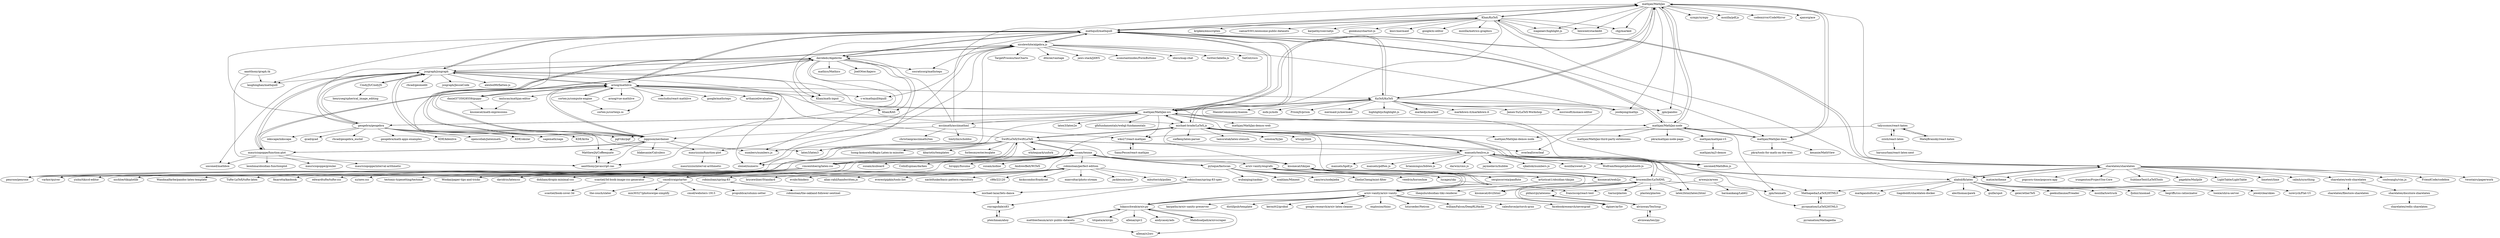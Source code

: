 digraph G {
"mathjax/MathJax" -> "Khan/KaTeX"
"mathjax/MathJax" -> "KaTeX/KaTeX"
"mathjax/MathJax" -> "mathjax/MathJax-src"
"mathjax/MathJax" -> "mathquill/mathquill"
"mathjax/MathJax" -> "josdejong/mathjs" ["e"=1]
"mathjax/MathJax" -> "isagalaev/highlight.js" ["e"=1]
"mathjax/MathJax" -> "benweet/stackedit" ["e"=1]
"mathjax/MathJax" -> "jgm/pandoc" ["e"=1]
"mathjax/MathJax" -> "chjj/marked" ["e"=1]
"mathjax/MathJax" -> "mathjax/MathJax-node"
"mathjax/MathJax" -> "mathjax/MathJax-docs"
"mathjax/MathJax" -> "sympy/sympy" ["e"=1]
"mathjax/MathJax" -> "mozilla/pdf.js" ["e"=1]
"mathjax/MathJax" -> "codemirror/CodeMirror" ["e"=1]
"mathjax/MathJax" -> "ajaxorg/ace" ["e"=1]
"Khan/KaTeX" -> "mathjax/MathJax"
"Khan/KaTeX" -> "sharelatex/sharelatex"
"Khan/KaTeX" -> "chjj/marked" ["e"=1]
"Khan/KaTeX" -> "knsv/mermaid" ["e"=1]
"Khan/KaTeX" -> "mathquill/mathquill"
"Khan/KaTeX" -> "isagalaev/highlight.js" ["e"=1]
"Khan/KaTeX" -> "google/xi-editor" ["e"=1]
"Khan/KaTeX" -> "benweet/stackedit" ["e"=1]
"Khan/KaTeX" -> "mozilla/metrics-graphics" ["e"=1]
"Khan/KaTeX" -> "kripken/emscripten" ["e"=1]
"Khan/KaTeX" -> "matze/mtheme" ["e"=1]
"Khan/KaTeX" -> "unconed/MathBox.js" ["e"=1]
"Khan/KaTeX" -> "caesar0301/awesome-public-datasets" ["e"=1]
"Khan/KaTeX" -> "karpathy/convnetjs" ["e"=1]
"Khan/KaTeX" -> "gionkunz/chartist-js" ["e"=1]
"Khan/math-input" -> "Khan/KAS"
"mathjax/MathJax-docs" -> "mathjax/MathJax-node"
"mathjax/MathJax-docs" -> "mathjax/MathJax"
"mathjax/MathJax-docs" -> "kexanie/MathView" ["e"=1]
"mathjax/MathJax-docs" -> "pkra/tools-for-math-on-the-web"
"mathjax/mathjax-v3" -> "mathjax/mj3-demos"
"mathquill/mathquill" -> "arnog/mathlive"
"mathquill/mathquill" -> "Khan/math-input"
"mathquill/mathquill" -> "mathjax/MathJax"
"mathquill/mathquill" -> "Khan/KaTeX"
"mathquill/mathquill" -> "davidedc/Algebrite"
"mathquill/mathquill" -> "jsxgraph/jsxgraph"
"mathquill/mathquill" -> "daniel3735928559/guppy"
"mathquill/mathquill" -> "c-w/mathquill4quill"
"mathquill/mathquill" -> "KaTeX/KaTeX"
"mathquill/mathquill" -> "mathjax/MathJax-node"
"mathquill/mathquill" -> "laughinghan/mathquill"
"mathquill/mathquill" -> "michael-brade/LaTeX.js"
"mathquill/mathquill" -> "nicolewhite/algebra.js"
"mathquill/mathquill" -> "mathjax/MathJax-docs"
"mathquill/mathquill" -> "mathjax/MathJax-src"
"SwiftLaTeX/SwiftLaTeX" -> "michael-brade/LaTeX.js"
"SwiftLaTeX/SwiftLaTeX" -> "tectonic-typesetting/tectonic" ["e"=1]
"SwiftLaTeX/SwiftLaTeX" -> "susam/texme"
"SwiftLaTeX/SwiftLaTeX" -> "vincentdoerig/latex-css"
"SwiftLaTeX/SwiftLaTeX" -> "kisonecat/tikzjax"
"SwiftLaTeX/SwiftLaTeX" -> "varkor/quiver" ["e"=1]
"SwiftLaTeX/SwiftLaTeX" -> "whitequark/unfork" ["e"=1]
"SwiftLaTeX/SwiftLaTeX" -> "latex3/latex3" ["e"=1]
"SwiftLaTeX/SwiftLaTeX" -> "penrose/penrose" ["e"=1]
"SwiftLaTeX/SwiftLaTeX" -> "overleaf/overleaf" ["e"=1]
"SwiftLaTeX/SwiftLaTeX" -> "manuels/texlive.js"
"SwiftLaTeX/SwiftLaTeX" -> "luong-komorebi/Begin-Latex-in-minutes" ["e"=1]
"SwiftLaTeX/SwiftLaTeX" -> "kbariotis/templates" ["e"=1]
"SwiftLaTeX/SwiftLaTeX" -> "forbesmyester/esqlate" ["e"=1]
"SwiftLaTeX/SwiftLaTeX" -> "arnog/mathlive"
"dginev/ar5iv" -> "brucemiller/LaTeXML"
"sharelatex/sharelatex" -> "Khan/KaTeX"
"sharelatex/sharelatex" -> "sharelatex/web-sharelatex"
"sharelatex/sharelatex" -> "alabid/flylatex"
"sharelatex/sharelatex" -> "matze/mtheme" ["e"=1]
"sharelatex/sharelatex" -> "SublimeText/LaTeXTools" ["e"=1]
"sharelatex/sharelatex" -> "pagekite/Mailpile" ["e"=1]
"sharelatex/sharelatex" -> "mathjax/MathJax"
"sharelatex/sharelatex" -> "LightTable/LightTable" ["e"=1]
"sharelatex/sharelatex" -> "limetext/lime" ["e"=1]
"sharelatex/sharelatex" -> "calmh/syncthing" ["e"=1]
"sharelatex/sharelatex" -> "coolwanglu/vim.js" ["e"=1]
"sharelatex/sharelatex" -> "FriendCode/codebox" ["e"=1]
"sharelatex/sharelatex" -> "twostairs/paperwork" ["e"=1]
"sharelatex/sharelatex" -> "popcorn-time/popcorn-app" ["e"=1]
"sharelatex/sharelatex" -> "irungentoo/ProjectTox-Core" ["e"=1]
"KaTeX/KaTeX" -> "mathjax/MathJax"
"KaTeX/KaTeX" -> "mathjax/MathJax-src"
"KaTeX/KaTeX" -> "mermaid-js/mermaid" ["e"=1]
"KaTeX/KaTeX" -> "highlightjs/highlight.js" ["e"=1]
"KaTeX/KaTeX" -> "markedjs/marked" ["e"=1]
"KaTeX/KaTeX" -> "markdown-it/markdown-it" ["e"=1]
"KaTeX/KaTeX" -> "James-Yu/LaTeX-Workshop" ["e"=1]
"KaTeX/KaTeX" -> "mathquill/mathquill"
"KaTeX/KaTeX" -> "jgm/pandoc" ["e"=1]
"KaTeX/KaTeX" -> "josdejong/mathjs" ["e"=1]
"KaTeX/KaTeX" -> "microsoft/monaco-editor" ["e"=1]
"KaTeX/KaTeX" -> "overleaf/overleaf" ["e"=1]
"KaTeX/KaTeX" -> "ManimCommunity/manim" ["e"=1]
"KaTeX/KaTeX" -> "mdx-js/mdx" ["e"=1]
"KaTeX/KaTeX" -> "PrismJS/prism" ["e"=1]
"maurizzzio/function-plot" -> "maurizzzio/interval-arithmetic"
"geogebra/geogebra" -> "geogebra/math-apps-examples"
"geogebra/geogebra" -> "KDE/kdenlive" ["e"=1]
"geogebra/geogebra" -> "jsxgraph/jsxgraph"
"geogebra/geogebra" -> "opencollab/jlatexmath" ["e"=1]
"geogebra/geogebra" -> "KDE/okular" ["e"=1]
"geogebra/geogebra" -> "davidedc/Algebrite"
"geogebra/geogebra" -> "sagemath/sage" ["e"=1]
"geogebra/geogebra" -> "pgf-tikz/pgf" ["e"=1]
"geogebra/geogebra" -> "KDE/krita" ["e"=1]
"geogebra/geogebra" -> "inkscape/inkscape" ["e"=1]
"geogebra/geogebra" -> "mathquill/mathquill"
"geogebra/geogebra" -> "qcad/qcad" ["e"=1]
"geogebra/geogebra" -> "mathjax/MathJax-src"
"geogebra/geogebra" -> "rhcad/geogebra_euclid"
"geogebra/geogebra" -> "latex3/latex3" ["e"=1]
"arwesjs/arwes" -> "harmankang/Lab62"
"arwesjs/arwes" -> "franciscop/react-text"
"aantthony/graph.tk" -> "aantthony/javascript-cas"
"aantthony/graph.tk" -> "laughinghan/mathquill"
"alabid/flylatex" -> "manuels/texlive.js"
"alabid/flylatex" -> "sharelatex/sharelatex"
"alabid/flylatex" -> "geier/etherTeX"
"alabid/flylatex" -> "geekuillaume/Freader"
"alabid/flylatex" -> "Mathapedia/LaTeX2HTML5"
"alabid/flylatex" -> "mozilla/towtruck" ["e"=1]
"alabid/flylatex" -> "fjolnir/xnomad" ["e"=1]
"alabid/flylatex" -> "begriffs/css-ratiocinator" ["e"=1]
"alabid/flylatex" -> "tooxie/shiva-server" ["e"=1]
"alabid/flylatex" -> "iurevych/Flat-UI" ["e"=1]
"alabid/flylatex" -> "markgandolfo/el.js"
"alabid/flylatex" -> "tiagoboldt/sharelatex-docker"
"alabid/flylatex" -> "alecthomas/pawk" ["e"=1]
"alabid/flylatex" -> "jewel/clearskies" ["e"=1]
"alabid/flylatex" -> "guille/spot" ["e"=1]
"alvinwan/TexSoup" -> "alvinwan/tex2py"
"alvinwan/TexSoup" -> "phfaist/pylatexenc"
"nicolewhite/algebra.js" -> "davidedc/Algebrite"
"nicolewhite/algebra.js" -> "jiggzson/nerdamer"
"nicolewhite/algebra.js" -> "sloisel/numeric" ["e"=1]
"nicolewhite/algebra.js" -> "numbers/numbers.js" ["e"=1]
"nicolewhite/algebra.js" -> "socraticorg/mathsteps" ["e"=1]
"nicolewhite/algebra.js" -> "maurizzzio/function-plot"
"nicolewhite/algebra.js" -> "mathquill/mathquill"
"nicolewhite/algebra.js" -> "TargetProcess/tauCharts" ["e"=1]
"nicolewhite/algebra.js" -> "dthree/vantage" ["e"=1]
"nicolewhite/algebra.js" -> "jaws-stack/JAWS" ["e"=1]
"nicolewhite/algebra.js" -> "sconstantinides/FormButtons" ["e"=1]
"nicolewhite/algebra.js" -> "idoco/map-chat" ["e"=1]
"nicolewhite/algebra.js" -> "twitter/labella.js" ["e"=1]
"nicolewhite/algebra.js" -> "josdejong/mathjs" ["e"=1]
"nicolewhite/algebra.js" -> "SalGnt/cscs" ["e"=1]
"mathjax/MathJax-node" -> "mathjax/MathJax-demos-node"
"mathjax/MathJax-node" -> "mathjax/mathjax-v3"
"mathjax/MathJax-node" -> "mathjax/MathJax-docs"
"mathjax/MathJax-node" -> "jgm/texmath"
"mathjax/MathJax-node" -> "mathjax/MathJax"
"mathjax/MathJax-node" -> "mathjax/MathJax-third-party-extensions"
"mathjax/MathJax-node" -> "mathquill/mathquill"
"mathjax/MathJax-node" -> "mathjax/MathJax-src"
"mathjax/MathJax-node" -> "pkra/mathjax-node-page"
"mathjax/MathJax-src" -> "mathjax/MathJax"
"mathjax/MathJax-src" -> "KaTeX/KaTeX"
"mathjax/MathJax-src" -> "mathjax/MathJax-demos-web"
"mathjax/MathJax-src" -> "mathjax/MathJax-node"
"mathjax/MathJax-src" -> "michael-brade/LaTeX.js"
"mathjax/MathJax-src" -> "mathquill/mathquill"
"mathjax/MathJax-src" -> "mathjax/MathJax-demos-node"
"mathjax/MathJax-src" -> "arnog/mathlive"
"mathjax/MathJax-src" -> "latex3/latex3" ["e"=1]
"mathjax/MathJax-src" -> "wko27/react-mathjax"
"mathjax/MathJax-src" -> "pgf-tikz/pgf" ["e"=1]
"mathjax/MathJax-src" -> "geogebra/geogebra"
"mathjax/MathJax-src" -> "latex3/latex2e" ["e"=1]
"mathjax/MathJax-src" -> "gfxfundamentals/webgl-fundamentals" ["e"=1]
"mathjax/MathJax-src" -> "asciimath/asciimathml"
"arxiv-vanity/arxiv-vanity" -> "arxiv-vanity/engrafo"
"arxiv-vanity/arxiv-vanity" -> "karpathy/arxiv-sanity-preserver" ["e"=1]
"arxiv-vanity/arxiv-vanity" -> "brucemiller/LaTeXML"
"arxiv-vanity/arxiv-vanity" -> "lukasschwab/arxiv.py"
"arxiv-vanity/arxiv-vanity" -> "distillpub/template" ["e"=1]
"arxiv-vanity/arxiv-vanity" -> "dginev/ar5iv"
"arxiv-vanity/arxiv-vanity" -> "kermitt2/grobid" ["e"=1]
"arxiv-vanity/arxiv-vanity" -> "google-research/arxiv-latex-cleaner" ["e"=1]
"arxiv-vanity/arxiv-vanity" -> "explosion/thinc" ["e"=1]
"arxiv-vanity/arxiv-vanity" -> "lutzroeder/Netron" ["e"=1]
"arxiv-vanity/arxiv-vanity" -> "williamFalcon/DeepRLHacks" ["e"=1]
"arxiv-vanity/arxiv-vanity" -> "salesforce/pytorch-qrnn" ["e"=1]
"arxiv-vanity/arxiv-vanity" -> "facebookresearch/nevergrad" ["e"=1]
"arxiv-vanity/engrafo" -> "arxiv-vanity/arxiv-vanity"
"arxiv-vanity/engrafo" -> "brucemiller/LaTeXML"
"arxiv-vanity/engrafo" -> "sergiocorreia/panflute" ["e"=1]
"arxiv-vanity/engrafo" -> "lukasschwab/arxiv.py"
"kisonecat/tikzjax" -> "kisonecat/web2js"
"kisonecat/tikzjax" -> "artisticat1/obsidian-tikzjax"
"kisonecat/tikzjax" -> "kisonecat/dvi2html"
"kisonecat/web2js" -> "kisonecat/tikzjax"
"kisonecat/web2js" -> "kisonecat/dvi2html"
"michael-brade/LaTeX.js" -> "manuels/texlive.js"
"michael-brade/LaTeX.js" -> "siefkenj/latex-parser"
"michael-brade/LaTeX.js" -> "SwiftLaTeX/SwiftLaTeX"
"michael-brade/LaTeX.js" -> "latex2html/latex2html"
"michael-brade/LaTeX.js" -> "tamuratak/latex-utensils"
"michael-brade/LaTeX.js" -> "kisonecat/tikzjax"
"michael-brade/LaTeX.js" -> "brucemiller/LaTeXML"
"michael-brade/LaTeX.js" -> "mathquill/mathquill"
"michael-brade/LaTeX.js" -> "sonoisa/XyJax"
"michael-brade/LaTeX.js" -> "mathjax/MathJax-src"
"michael-brade/LaTeX.js" -> "kisonecat/web2js"
"michael-brade/LaTeX.js" -> "wtsnjp/llmk" ["e"=1]
"susam/texme" -> "susam/mdme"
"susam/texme" -> "SwiftLaTeX/SwiftLaTeX"
"susam/texme" -> "pyloque/fastscan"
"susam/texme" -> "penrose/penrose" ["e"=1]
"susam/texme" -> "vincentdoerig/latex-css"
"susam/texme" -> "arxiv-vanity/engrafo"
"susam/texme" -> "susam/muboard" ["e"=1]
"susam/texme" -> "Wookai/paper-tips-and-tricks" ["e"=1]
"susam/texme" -> "dohliam/dropin-minimal-css" ["e"=1]
"susam/texme" -> "ColinEspinas/darken" ["e"=1]
"susam/texme" -> "kisonecat/tikzjax"
"susam/texme" -> "robinsloan/perfect-edition"
"susam/texme" -> "hiroppy/fusuma" ["e"=1]
"susam/texme" -> "tectonic-typesetting/tectonic" ["e"=1]
"susam/texme" -> "varkor/quiver" ["e"=1]
"vincentdoerig/latex-css" -> "davidrzs/latexcss"
"vincentdoerig/latex-css" -> "edwardtufte/tufte-css" ["e"=1]
"vincentdoerig/latex-css" -> "varkor/quiver" ["e"=1]
"vincentdoerig/latex-css" -> "penrose/penrose" ["e"=1]
"vincentdoerig/latex-css" -> "SwiftLaTeX/SwiftLaTeX"
"vincentdoerig/latex-css" -> "xz/new.css" ["e"=1]
"vincentdoerig/latex-css" -> "yishn/tikzcd-editor" ["e"=1]
"vincentdoerig/latex-css" -> "michael-brade/LaTeX.js"
"vincentdoerig/latex-css" -> "nschloe/tikzplotlib" ["e"=1]
"vincentdoerig/latex-css" -> "susam/texme"
"vincentdoerig/latex-css" -> "Wandmalfarbe/pandoc-latex-template" ["e"=1]
"vincentdoerig/latex-css" -> "Tufte-LaTeX/tufte-latex" ["e"=1]
"vincentdoerig/latex-css" -> "Wookai/paper-tips-and-tricks" ["e"=1]
"vincentdoerig/latex-css" -> "tectonic-typesetting/tectonic" ["e"=1]
"vincentdoerig/latex-css" -> "fmarotta/kaobook" ["e"=1]
"AndrewBelt/WiTeX" -> "davidrzs/latexcss"
"arnog/mathlive" -> "cortex-js/compute-engine"
"arnog/mathlive" -> "mathquill/mathquill"
"arnog/mathlive" -> "daniel3735928559/guppy"
"arnog/mathlive" -> "arnog/vue-mathlive"
"arnog/mathlive" -> "c-w/mathquill4quill"
"arnog/mathlive" -> "concludio/react-mathlive"
"arnog/mathlive" -> "mauriciopoppe/function-plot"
"arnog/mathlive" -> "ianlucas/mathjax-editor"
"arnog/mathlive" -> "jiggzson/nerdamer"
"arnog/mathlive" -> "Khan/math-input"
"arnog/mathlive" -> "google/mathsteps" ["e"=1]
"arnog/mathlive" -> "jsxgraph/jsxgraph"
"arnog/mathlive" -> "cortex-js/cortexjs.io"
"arnog/mathlive" -> "arthanzel/evaluatex"
"arnog/mathlive" -> "KaTeX/KaTeX"
"manuels/texlive.js" -> "michael-brade/LaTeX.js"
"manuels/texlive.js" -> "manuels/pdftex.js"
"manuels/texlive.js" -> "alabid/flylatex"
"manuels/texlive.js" -> "brianmingus/bibtex.js"
"manuels/texlive.js" -> "unconed/MathBox.js" ["e"=1]
"manuels/texlive.js" -> "Mathapedia/LaTeX2HTML5"
"manuels/texlive.js" -> "pyramation/LaTeX2HTML5"
"manuels/texlive.js" -> "darwin/cmx.js" ["e"=1]
"manuels/texlive.js" -> "jaymedavis/hubble" ["e"=1]
"manuels/texlive.js" -> "sloisel/numeric" ["e"=1]
"manuels/texlive.js" -> "sjkaliski/numbers.js" ["e"=1]
"manuels/texlive.js" -> "mozilla/sweet.js" ["e"=1]
"manuels/texlive.js" -> "sharelatex/sharelatex"
"manuels/texlive.js" -> "WolframHempel/photobooth-js" ["e"=1]
"manuels/texlive.js" -> "manuels/hpdf.js"
"robinsloan/perfect-edition" -> "cmod/craigstarter"
"robinsloan/perfect-edition" -> "robinsloan/spring-83"
"robinsloan/perfect-edition" -> "kickscondor/fraidycat" ["e"=1]
"robinsloan/perfect-edition" -> "maxvoltar/photo-stream" ["e"=1]
"robinsloan/perfect-edition" -> "jacklenox/susty" ["e"=1]
"robinsloan/perfect-edition" -> "mbutterick/pollen" ["e"=1]
"robinsloan/perfect-edition" -> "dohliam/dropin-minimal-css" ["e"=1]
"robinsloan/perfect-edition" -> "robinsloan/spring-83-spec"
"robinsloan/perfect-edition" -> "scastiel/3d-book-image-css-generator"
"robinsloan/perfect-edition" -> "brycewilner/Standard" ["e"=1]
"robinsloan/perfect-edition" -> "evnbr/bindery" ["e"=1]
"robinsloan/perfect-edition" -> "alias-rahil/handwritten.js" ["e"=1]
"robinsloan/perfect-edition" -> "everestpipkin/tools-list" ["e"=1]
"robinsloan/perfect-edition" -> "nachtfunke/basic-pattern-repository"
"robinsloan/perfect-edition" -> "c9fe/22120" ["e"=1]
"MatejBransky/react-katex" -> "talyssonoc/react-katex"
"Mahdisadjadi/arxivscraper" -> "lukasschwab/arxiv.py"
"pyloque/fastscan" -> "veedrin/horseshoe" ["e"=1]
"pyloque/fastscan" -> "wubaiqing/zaobao" ["e"=1]
"pyloque/fastscan" -> "noahlam/Miment" ["e"=1]
"pyloque/fastscan" -> "yanyiwu/nodejieba" ["e"=1]
"pyloque/fastscan" -> "susam/texme"
"pyloque/fastscan" -> "ZhelinCheng/mint-filter"
"pyloque/fastscan" -> "lucagez/sky"
"robinsloan/spring-83-spec" -> "royragsdale/s83"
"robinsloan/spring-83-spec" -> "michael-lazar/lets-dance"
"mattbierbaum/arxiv-public-datasets" -> "lukasschwab/arxiv.py"
"mattbierbaum/arxiv-public-datasets" -> "allenai/s2orc" ["e"=1]
"MatthewJA/Coffeequate" -> "aantthony/javascript-cas"
"jsxgraph/jsxgraph" -> "mauriciopoppe/function-plot"
"jsxgraph/jsxgraph" -> "mathquill/mathquill"
"jsxgraph/jsxgraph" -> "CindyJS/CindyJS"
"jsxgraph/jsxgraph" -> "unconed/mathbox" ["e"=1]
"jsxgraph/jsxgraph" -> "jiggzson/nerdamer"
"jsxgraph/jsxgraph" -> "arnog/mathlive"
"jsxgraph/jsxgraph" -> "unconed/MathBox.js" ["e"=1]
"jsxgraph/jsxgraph" -> "rhcad/geomedit"
"jsxgraph/jsxgraph" -> "geogebra/geogebra"
"jsxgraph/jsxgraph" -> "davidedc/Algebrite"
"jsxgraph/jsxgraph" -> "jsxgraph/JessieCode"
"jsxgraph/jsxgraph" -> "sloisel/numeric" ["e"=1]
"jsxgraph/jsxgraph" -> "michael-brade/LaTeX.js"
"jsxgraph/jsxgraph" -> "alexbol99/flatten-js" ["e"=1]
"jsxgraph/jsxgraph" -> "laughinghan/mathquill"
"mauriciopoppe/function-plot" -> "jsxgraph/jsxgraph"
"mauriciopoppe/function-plot" -> "arnog/mathlive"
"mauriciopoppe/function-plot" -> "jiggzson/nerdamer"
"mauriciopoppe/function-plot" -> "mauriciopoppe/interval-arithmetic"
"mauriciopoppe/function-plot" -> "leonhma/obsidian-functionplot"
"mauriciopoppe/function-plot" -> "mauriciopoppe/greuler" ["e"=1]
"mauriciopoppe/function-plot" -> "unconed/mathbox" ["e"=1]
"davidedc/Algebrite" -> "jiggzson/nerdamer"
"davidedc/Algebrite" -> "nicolewhite/algebra.js"
"davidedc/Algebrite" -> "Khan/KAS"
"davidedc/Algebrite" -> "aantthony/javascript-cas"
"davidedc/Algebrite" -> "socraticorg/mathsteps" ["e"=1]
"davidedc/Algebrite" -> "MatthewJA/Coffeequate"
"davidedc/Algebrite" -> "Khan/math-input"
"davidedc/Algebrite" -> "mathquill/mathquill"
"davidedc/Algebrite" -> "mathics/Mathics" ["e"=1]
"davidedc/Algebrite" -> "JoelOtter/kajero" ["e"=1]
"davidedc/Algebrite" -> "numbers/numbers.js" ["e"=1]
"davidedc/Algebrite" -> "sloisel/numeric" ["e"=1]
"davidedc/Algebrite" -> "jsxgraph/jsxgraph"
"cmod/craigstarter" -> "robinsloan/perfect-edition"
"cmod/craigstarter" -> "min30327/photoswipe-simplify"
"cmod/craigstarter" -> "cmod/websters-1913"
"cmod/craigstarter" -> "propublica/column-setter"
"cmod/craigstarter" -> "the-couch/slater" ["e"=1]
"lucagez/sky" -> "franciscop/react-text"
"daniel3735928559/guppy" -> "kisonecat/math-expressions"
"daniel3735928559/guppy" -> "arnog/mathlive"
"asciimath/asciimathml" -> "christianp/asciimath2tex"
"asciimath/asciimathml" -> "timtylin/scholdoc" ["e"=1]
"asciimath/asciimathml" -> "wko27/react-mathjax"
"asciimath/asciimathml" -> "jiggzson/nerdamer"
"asciimath/asciimathml" -> "mathjax/MathJax"
"asciimath/asciimathml" -> "davidedc/Algebrite"
"brucemiller/LaTeXML" -> "dginev/ar5iv"
"brucemiller/LaTeXML" -> "jgm/texmath"
"brucemiller/LaTeXML" -> "arxiv-vanity/engrafo"
"brucemiller/LaTeXML" -> "arxiv-vanity/arxiv-vanity"
"brucemiller/LaTeXML" -> "phfaist/pylatexenc"
"brucemiller/LaTeXML" -> "plastex/plastex"
"brucemiller/LaTeXML" -> "latex2html/latex2html"
"brucemiller/LaTeXML" -> "michael-brade/LaTeX.js"
"brucemiller/LaTeXML" -> "tiarno/plastex"
"SamyPesse/react-mathjax" -> "wko27/react-mathjax"
"talyssonoc/react-katex" -> "zzish/react-latex"
"talyssonoc/react-katex" -> "MatejBransky/react-katex"
"talyssonoc/react-katex" -> "wko27/react-mathjax"
"zzish/react-latex" -> "talyssonoc/react-katex"
"zzish/react-latex" -> "harunurhan/react-latex-next"
"jiggzson/nerdamer" -> "davidedc/Algebrite"
"jiggzson/nerdamer" -> "nicolewhite/algebra.js"
"jiggzson/nerdamer" -> "aantthony/javascript-cas"
"jiggzson/nerdamer" -> "blakesanie/Calculess"
"jiggzson/nerdamer" -> "MatthewJA/Coffeequate"
"jiggzson/nerdamer" -> "mauriciopoppe/function-plot"
"jiggzson/nerdamer" -> "maurizzzio/function-plot"
"jiggzson/nerdamer" -> "arnog/mathlive"
"jiggzson/nerdamer" -> "numbers/numbers.js" ["e"=1]
"jiggzson/nerdamer" -> "jsxgraph/jsxgraph"
"sharelatex/web-sharelatex" -> "sharelatex/filestore-sharelatex"
"sharelatex/web-sharelatex" -> "sharelatex/docstore-sharelatex"
"scastiel/3d-book-image-css-generator" -> "scastiel/book-cover-3d"
"lukasschwab/arxiv.py" -> "Mahdisadjadi/arxivscraper"
"lukasschwab/arxiv.py" -> "mattbierbaum/arxiv-public-datasets"
"lukasschwab/arxiv.py" -> "titipata/arxivpy"
"lukasschwab/arxiv.py" -> "arxiv-vanity/arxiv-vanity"
"lukasschwab/arxiv.py" -> "allenai/spv2" ["e"=1]
"lukasschwab/arxiv.py" -> "andycasey/ads" ["e"=1]
"lukasschwab/arxiv.py" -> "allenai/s2orc" ["e"=1]
"lukasschwab/arxiv.py" -> "arxiv-vanity/engrafo"
"pyramation/LaTeX2HTML5" -> "pyramation/Mathapedia"
"pyramation/LaTeX2HTML5" -> "Mathapedia/LaTeX2HTML5"
"artisticat1/obsidian-tikzjax" -> "thequilo/obsidian-tikz-renderer"
"CindyJS/CindyJS" -> "jsxgraph/jsxgraph"
"CindyJS/CindyJS" -> "henryseg/spherical_image_editing"
"phfaist/pylatexenc" -> "alvinwan/TexSoup"
"wko27/react-mathjax" -> "SamyPesse/react-mathjax"
"cortex-js/compute-engine" -> "arnog/mathlive"
"cortex-js/compute-engine" -> "cortex-js/cortexjs.io"
"Mathapedia/LaTeX2HTML5" -> "pyramation/LaTeX2HTML5"
"royragsdale/s83" -> "pteichman/ahoy"
"aantthony/javascript-cas" -> "MatthewJA/Coffeequate"
"ianlucas/mathjax-editor" -> "kisonecat/math-expressions"
"alvinwan/tex2py" -> "alvinwan/TexSoup"
"robinsloan/spring-83" -> "robinsloan/the-oakland-follower-sentinel"
"robinsloan/spring-83" -> "michael-lazar/lets-dance"
"pteichman/ahoy" -> "royragsdale/s83"
"sharelatex/docstore-sharelatex" -> "sharelatex/redis-sharelatex"
"michael-lazar/lets-dance" -> "royragsdale/s83"
"mathjax/MathJax" ["l"="20.881,-34.551"]
"Khan/KaTeX" ["l"="20.946,-34.555"]
"KaTeX/KaTeX" ["l"="20.84,-34.599"]
"mathjax/MathJax-src" ["l"="20.813,-34.538"]
"mathquill/mathquill" ["l"="20.805,-34.565"]
"josdejong/mathjs" ["l"="14.102,-8.799"]
"isagalaev/highlight.js" ["l"="21.175,-33.579"]
"benweet/stackedit" ["l"="21.315,-33.499"]
"jgm/pandoc" ["l"="-11.272,-18.038"]
"chjj/marked" ["l"="21.227,-33.59"]
"mathjax/MathJax-node" ["l"="20.847,-34.556"]
"mathjax/MathJax-docs" ["l"="20.875,-34.583"]
"sympy/sympy" ["l"="22.955,4.581"]
"mozilla/pdf.js" ["l"="26.898,-26.966"]
"codemirror/CodeMirror" ["l"="21.145,-33.451"]
"ajaxorg/ace" ["l"="21.089,-33.515"]
"sharelatex/sharelatex" ["l"="20.987,-34.502"]
"knsv/mermaid" ["l"="13.69,-7.751"]
"google/xi-editor" ["l"="-9.484,4.883"]
"mozilla/metrics-graphics" ["l"="15.064,-31.453"]
"kripken/emscripten" ["l"="11.692,-32.332"]
"matze/mtheme" ["l"="7.318,9.209"]
"unconed/MathBox.js" ["l"="30.947,-23.248"]
"caesar0301/awesome-public-datasets" ["l"="23.272,30.931"]
"karpathy/convnetjs" ["l"="28.16,27.617"]
"gionkunz/chartist-js" ["l"="10.609,-33.529"]
"Khan/math-input" ["l"="20.733,-34.569"]
"Khan/KAS" ["l"="20.697,-34.596"]
"kexanie/MathView" ["l"="50.454,-1.776"]
"pkra/tools-for-math-on-the-web" ["l"="20.9,-34.627"]
"mathjax/mathjax-v3" ["l"="20.905,-34.607"]
"mathjax/mj3-demos" ["l"="20.927,-34.629"]
"arnog/mathlive" ["l"="20.744,-34.542"]
"davidedc/Algebrite" ["l"="20.749,-34.603"]
"jsxgraph/jsxgraph" ["l"="20.754,-34.584"]
"daniel3735928559/guppy" ["l"="20.752,-34.518"]
"c-w/mathquill4quill" ["l"="20.776,-34.533"]
"laughinghan/mathquill" ["l"="20.78,-34.63"]
"michael-brade/LaTeX.js" ["l"="20.812,-34.46"]
"nicolewhite/algebra.js" ["l"="20.72,-34.617"]
"SwiftLaTeX/SwiftLaTeX" ["l"="20.813,-34.407"]
"tectonic-typesetting/tectonic" ["l"="-12.04,-18.427"]
"susam/texme" ["l"="20.809,-34.322"]
"vincentdoerig/latex-css" ["l"="20.798,-34.365"]
"kisonecat/tikzjax" ["l"="20.844,-34.388"]
"varkor/quiver" ["l"="-9.363,13.448"]
"whitequark/unfork" ["l"="34.076,27.701"]
"latex3/latex3" ["l"="7.396,9.192"]
"penrose/penrose" ["l"="-9.406,13.413"]
"overleaf/overleaf" ["l"="-11.872,-17.438"]
"manuels/texlive.js" ["l"="20.923,-34.436"]
"luong-komorebi/Begin-Latex-in-minutes" ["l"="7.179,9.145"]
"kbariotis/templates" ["l"="27.648,-19.773"]
"forbesmyester/esqlate" ["l"="-24.651,-20.648"]
"dginev/ar5iv" ["l"="20.683,-34.411"]
"brucemiller/LaTeXML" ["l"="20.724,-34.409"]
"sharelatex/web-sharelatex" ["l"="21.055,-34.518"]
"alabid/flylatex" ["l"="21,-34.449"]
"SublimeText/LaTeXTools" ["l"="10.05,-35.397"]
"pagekite/Mailpile" ["l"="10.353,-34.26"]
"LightTable/LightTable" ["l"="-11.84,-17.402"]
"limetext/lime" ["l"="-11.787,-17.493"]
"calmh/syncthing" ["l"="10.26,-34.2"]
"coolwanglu/vim.js" ["l"="-10.414,-22.379"]
"FriendCode/codebox" ["l"="10.445,-34.125"]
"twostairs/paperwork" ["l"="-12.42,-20.544"]
"popcorn-time/popcorn-app" ["l"="8.992,-32.591"]
"irungentoo/ProjectTox-Core" ["l"="-29.851,-22.08"]
"mermaid-js/mermaid" ["l"="27.009,-26.005"]
"highlightjs/highlight.js" ["l"="21.185,-33.478"]
"markedjs/marked" ["l"="21.244,-33.424"]
"markdown-it/markdown-it" ["l"="21.235,-33.466"]
"James-Yu/LaTeX-Workshop" ["l"="7.444,9.159"]
"microsoft/monaco-editor" ["l"="21.092,-33.41"]
"ManimCommunity/manim" ["l"="28.95,-20.607"]
"mdx-js/mdx" ["l"="26.134,-26.182"]
"PrismJS/prism" ["l"="21.16,-33.524"]
"maurizzzio/function-plot" ["l"="20.67,-34.631"]
"maurizzzio/interval-arithmetic" ["l"="20.642,-34.645"]
"geogebra/geogebra" ["l"="20.793,-34.599"]
"geogebra/math-apps-examples" ["l"="20.806,-34.644"]
"KDE/kdenlive" ["l"="-13.535,27.349"]
"opencollab/jlatexmath" ["l"="50.566,-1.883"]
"KDE/okular" ["l"="-36.239,5.367"]
"sagemath/sage" ["l"="-9.394,13.704"]
"pgf-tikz/pgf" ["l"="7.382,9.211"]
"KDE/krita" ["l"="-13.507,27.328"]
"inkscape/inkscape" ["l"="-13.543,27.3"]
"qcad/qcad" ["l"="-20.148,37.413"]
"rhcad/geogebra_euclid" ["l"="20.809,-34.629"]
"arwesjs/arwes" ["l"="20.691,-34.13"]
"harmankang/Lab62" ["l"="20.675,-34.105"]
"franciscop/react-text" ["l"="20.715,-34.164"]
"aantthony/graph.tk" ["l"="20.765,-34.676"]
"aantthony/javascript-cas" ["l"="20.745,-34.643"]
"geier/etherTeX" ["l"="21.031,-34.454"]
"geekuillaume/Freader" ["l"="21.065,-34.451"]
"Mathapedia/LaTeX2HTML5" ["l"="20.979,-34.416"]
"mozilla/towtruck" ["l"="10.951,-34.074"]
"fjolnir/xnomad" ["l"="-8.612,12.561"]
"begriffs/css-ratiocinator" ["l"="11.056,-34.118"]
"tooxie/shiva-server" ["l"="-33.339,-25.684"]
"iurevych/Flat-UI" ["l"="11.104,-33.96"]
"markgandolfo/el.js" ["l"="21.055,-34.417"]
"tiagoboldt/sharelatex-docker" ["l"="21.029,-34.428"]
"alecthomas/pawk" ["l"="22.62,1.27"]
"jewel/clearskies" ["l"="10.349,-34.211"]
"guille/spot" ["l"="11.982,-29.208"]
"alvinwan/TexSoup" ["l"="20.659,-34.308"]
"alvinwan/tex2py" ["l"="20.645,-34.289"]
"phfaist/pylatexenc" ["l"="20.679,-34.337"]
"jiggzson/nerdamer" ["l"="20.721,-34.592"]
"sloisel/numeric" ["l"="15.381,-31.644"]
"numbers/numbers.js" ["l"="15.444,-31.67"]
"socraticorg/mathsteps" ["l"="28.325,-18.989"]
"TargetProcess/tauCharts" ["l"="15.128,-31.392"]
"dthree/vantage" ["l"="27.968,-18.836"]
"jaws-stack/JAWS" ["l"="27.964,-18.865"]
"sconstantinides/FormButtons" ["l"="28.039,-18.741"]
"idoco/map-chat" ["l"="-24.828,23.205"]
"twitter/labella.js" ["l"="13.895,-34.098"]
"SalGnt/cscs" ["l"="27.916,-19.121"]
"mathjax/MathJax-demos-node" ["l"="20.843,-34.523"]
"jgm/texmath" ["l"="20.774,-34.476"]
"mathjax/MathJax-third-party-extensions" ["l"="20.901,-34.586"]
"pkra/mathjax-node-page" ["l"="20.88,-34.6"]
"mathjax/MathJax-demos-web" ["l"="20.824,-34.5"]
"wko27/react-mathjax" ["l"="20.685,-34.542"]
"latex3/latex2e" ["l"="7.428,9.196"]
"gfxfundamentals/webgl-fundamentals" ["l"="30.687,-23.274"]
"asciimath/asciimathml" ["l"="20.768,-34.556"]
"arxiv-vanity/arxiv-vanity" ["l"="20.669,-34.383"]
"arxiv-vanity/engrafo" ["l"="20.699,-34.364"]
"karpathy/arxiv-sanity-preserver" ["l"="23.209,31.05"]
"lukasschwab/arxiv.py" ["l"="20.635,-34.359"]
"distillpub/template" ["l"="25.174,35.692"]
"kermitt2/grobid" ["l"="28.699,30.56"]
"google-research/arxiv-latex-cleaner" ["l"="27.669,30.103"]
"explosion/thinc" ["l"="29.734,32.679"]
"lutzroeder/Netron" ["l"="27.595,35.353"]
"williamFalcon/DeepRLHacks" ["l"="25.01,35.879"]
"salesforce/pytorch-qrnn" ["l"="30.115,32.482"]
"facebookresearch/nevergrad" ["l"="25.543,33.689"]
"sergiocorreia/panflute" ["l"="7.324,8.014"]
"kisonecat/web2js" ["l"="20.847,-34.416"]
"artisticat1/obsidian-tikzjax" ["l"="20.877,-34.36"]
"kisonecat/dvi2html" ["l"="20.863,-34.401"]
"siefkenj/latex-parser" ["l"="20.843,-34.462"]
"latex2html/latex2html" ["l"="20.76,-34.434"]
"tamuratak/latex-utensils" ["l"="20.792,-34.446"]
"sonoisa/XyJax" ["l"="20.837,-34.445"]
"wtsnjp/llmk" ["l"="-11.054,-24.715"]
"susam/mdme" ["l"="20.839,-34.296"]
"pyloque/fastscan" ["l"="20.786,-34.263"]
"susam/muboard" ["l"="6.955,17.162"]
"Wookai/paper-tips-and-tricks" ["l"="27.738,30.147"]
"dohliam/dropin-minimal-css" ["l"="26.953,-28.983"]
"ColinEspinas/darken" ["l"="12.126,-5.42"]
"robinsloan/perfect-edition" ["l"="20.88,-34.195"]
"hiroppy/fusuma" ["l"="22.475,-26.751"]
"davidrzs/latexcss" ["l"="20.757,-34.32"]
"edwardtufte/tufte-css" ["l"="7.401,9.061"]
"xz/new.css" ["l"="26.994,-29.012"]
"yishn/tikzcd-editor" ["l"="-9.386,13.504"]
"nschloe/tikzplotlib" ["l"="7.314,9.238"]
"Wandmalfarbe/pandoc-latex-template" ["l"="7.441,8.016"]
"Tufte-LaTeX/tufte-latex" ["l"="7.337,9.135"]
"fmarotta/kaobook" ["l"="7.305,9.134"]
"AndrewBelt/WiTeX" ["l"="20.728,-34.287"]
"cortex-js/compute-engine" ["l"="20.702,-34.522"]
"arnog/vue-mathlive" ["l"="20.73,-34.504"]
"concludio/react-mathlive" ["l"="20.728,-34.522"]
"mauriciopoppe/function-plot" ["l"="20.701,-34.572"]
"ianlucas/mathjax-editor" ["l"="20.709,-34.504"]
"google/mathsteps" ["l"="24.743,28.784"]
"cortex-js/cortexjs.io" ["l"="20.715,-34.531"]
"arthanzel/evaluatex" ["l"="20.706,-34.543"]
"manuels/pdftex.js" ["l"="20.951,-34.441"]
"brianmingus/bibtex.js" ["l"="20.939,-34.416"]
"pyramation/LaTeX2HTML5" ["l"="20.968,-34.395"]
"darwin/cmx.js" ["l"="11.138,-34.115"]
"jaymedavis/hubble" ["l"="11.128,-34.154"]
"sjkaliski/numbers.js" ["l"="15.439,-31.583"]
"mozilla/sweet.js" ["l"="11.543,-32.001"]
"WolframHempel/photobooth-js" ["l"="11.276,-33.961"]
"manuels/hpdf.js" ["l"="20.926,-34.396"]
"cmod/craigstarter" ["l"="20.934,-34.182"]
"robinsloan/spring-83" ["l"="20.884,-34.152"]
"kickscondor/fraidycat" ["l"="27.026,-19.073"]
"maxvoltar/photo-stream" ["l"="-33.122,-22.891"]
"jacklenox/susty" ["l"="9.731,-36.638"]
"mbutterick/pollen" ["l"="-7.78,13.576"]
"robinsloan/spring-83-spec" ["l"="20.905,-34.161"]
"scastiel/3d-book-image-css-generator" ["l"="20.848,-34.14"]
"brycewilner/Standard" ["l"="-24.79,-16.249"]
"evnbr/bindery" ["l"="-37.386,-14.181"]
"alias-rahil/handwritten.js" ["l"="12.931,-34.191"]
"everestpipkin/tools-list" ["l"="-8.943,-20.571"]
"nachtfunke/basic-pattern-repository" ["l"="20.845,-34.181"]
"c9fe/22120" ["l"="30.882,-28.588"]
"MatejBransky/react-katex" ["l"="20.558,-34.537"]
"talyssonoc/react-katex" ["l"="20.584,-34.549"]
"Mahdisadjadi/arxivscraper" ["l"="20.603,-34.37"]
"veedrin/horseshoe" ["l"="8.356,16.337"]
"wubaiqing/zaobao" ["l"="11.675,-6.65"]
"noahlam/Miment" ["l"="9.513,19.899"]
"yanyiwu/nodejieba" ["l"="14.251,-8.44"]
"ZhelinCheng/mint-filter" ["l"="20.788,-34.232"]
"lucagez/sky" ["l"="20.744,-34.205"]
"royragsdale/s83" ["l"="20.92,-34.139"]
"michael-lazar/lets-dance" ["l"="20.904,-34.143"]
"mattbierbaum/arxiv-public-datasets" ["l"="20.61,-34.334"]
"allenai/s2orc" ["l"="28.799,30.611"]
"MatthewJA/Coffeequate" ["l"="20.738,-34.629"]
"CindyJS/CindyJS" ["l"="20.71,-34.65"]
"unconed/mathbox" ["l"="30.931,-23.306"]
"rhcad/geomedit" ["l"="20.76,-34.621"]
"jsxgraph/JessieCode" ["l"="20.769,-34.61"]
"alexbol99/flatten-js" ["l"="18.425,24.966"]
"mauriciopoppe/interval-arithmetic" ["l"="20.659,-34.566"]
"leonhma/obsidian-functionplot" ["l"="20.649,-34.584"]
"mauriciopoppe/greuler" ["l"="15.174,-31.711"]
"mathics/Mathics" ["l"="-9.276,14.388"]
"JoelOtter/kajero" ["l"="13.847,-34.193"]
"min30327/photoswipe-simplify" ["l"="20.946,-34.16"]
"cmod/websters-1913" ["l"="20.975,-34.157"]
"propublica/column-setter" ["l"="20.971,-34.19"]
"the-couch/slater" ["l"="32.799,-29.652"]
"kisonecat/math-expressions" ["l"="20.722,-34.491"]
"christianp/asciimath2tex" ["l"="20.773,-34.518"]
"timtylin/scholdoc" ["l"="7.288,7.996"]
"plastex/plastex" ["l"="20.694,-34.435"]
"tiarno/plastex" ["l"="20.734,-34.384"]
"SamyPesse/react-mathjax" ["l"="20.653,-34.533"]
"zzish/react-latex" ["l"="20.552,-34.563"]
"harunurhan/react-latex-next" ["l"="20.524,-34.569"]
"blakesanie/Calculess" ["l"="20.675,-34.602"]
"sharelatex/filestore-sharelatex" ["l"="21.078,-34.531"]
"sharelatex/docstore-sharelatex" ["l"="21.083,-34.516"]
"scastiel/book-cover-3d" ["l"="20.839,-34.112"]
"titipata/arxivpy" ["l"="20.592,-34.351"]
"allenai/spv2" ["l"="28.766,30.583"]
"andycasey/ads" ["l"="17.098,36.648"]
"pyramation/Mathapedia" ["l"="20.987,-34.373"]
"thequilo/obsidian-tikz-renderer" ["l"="20.895,-34.343"]
"henryseg/spherical_image_editing" ["l"="20.686,-34.686"]
"pteichman/ahoy" ["l"="20.928,-34.125"]
"robinsloan/the-oakland-follower-sentinel" ["l"="20.888,-34.126"]
"sharelatex/redis-sharelatex" ["l"="21.103,-34.518"]
}
